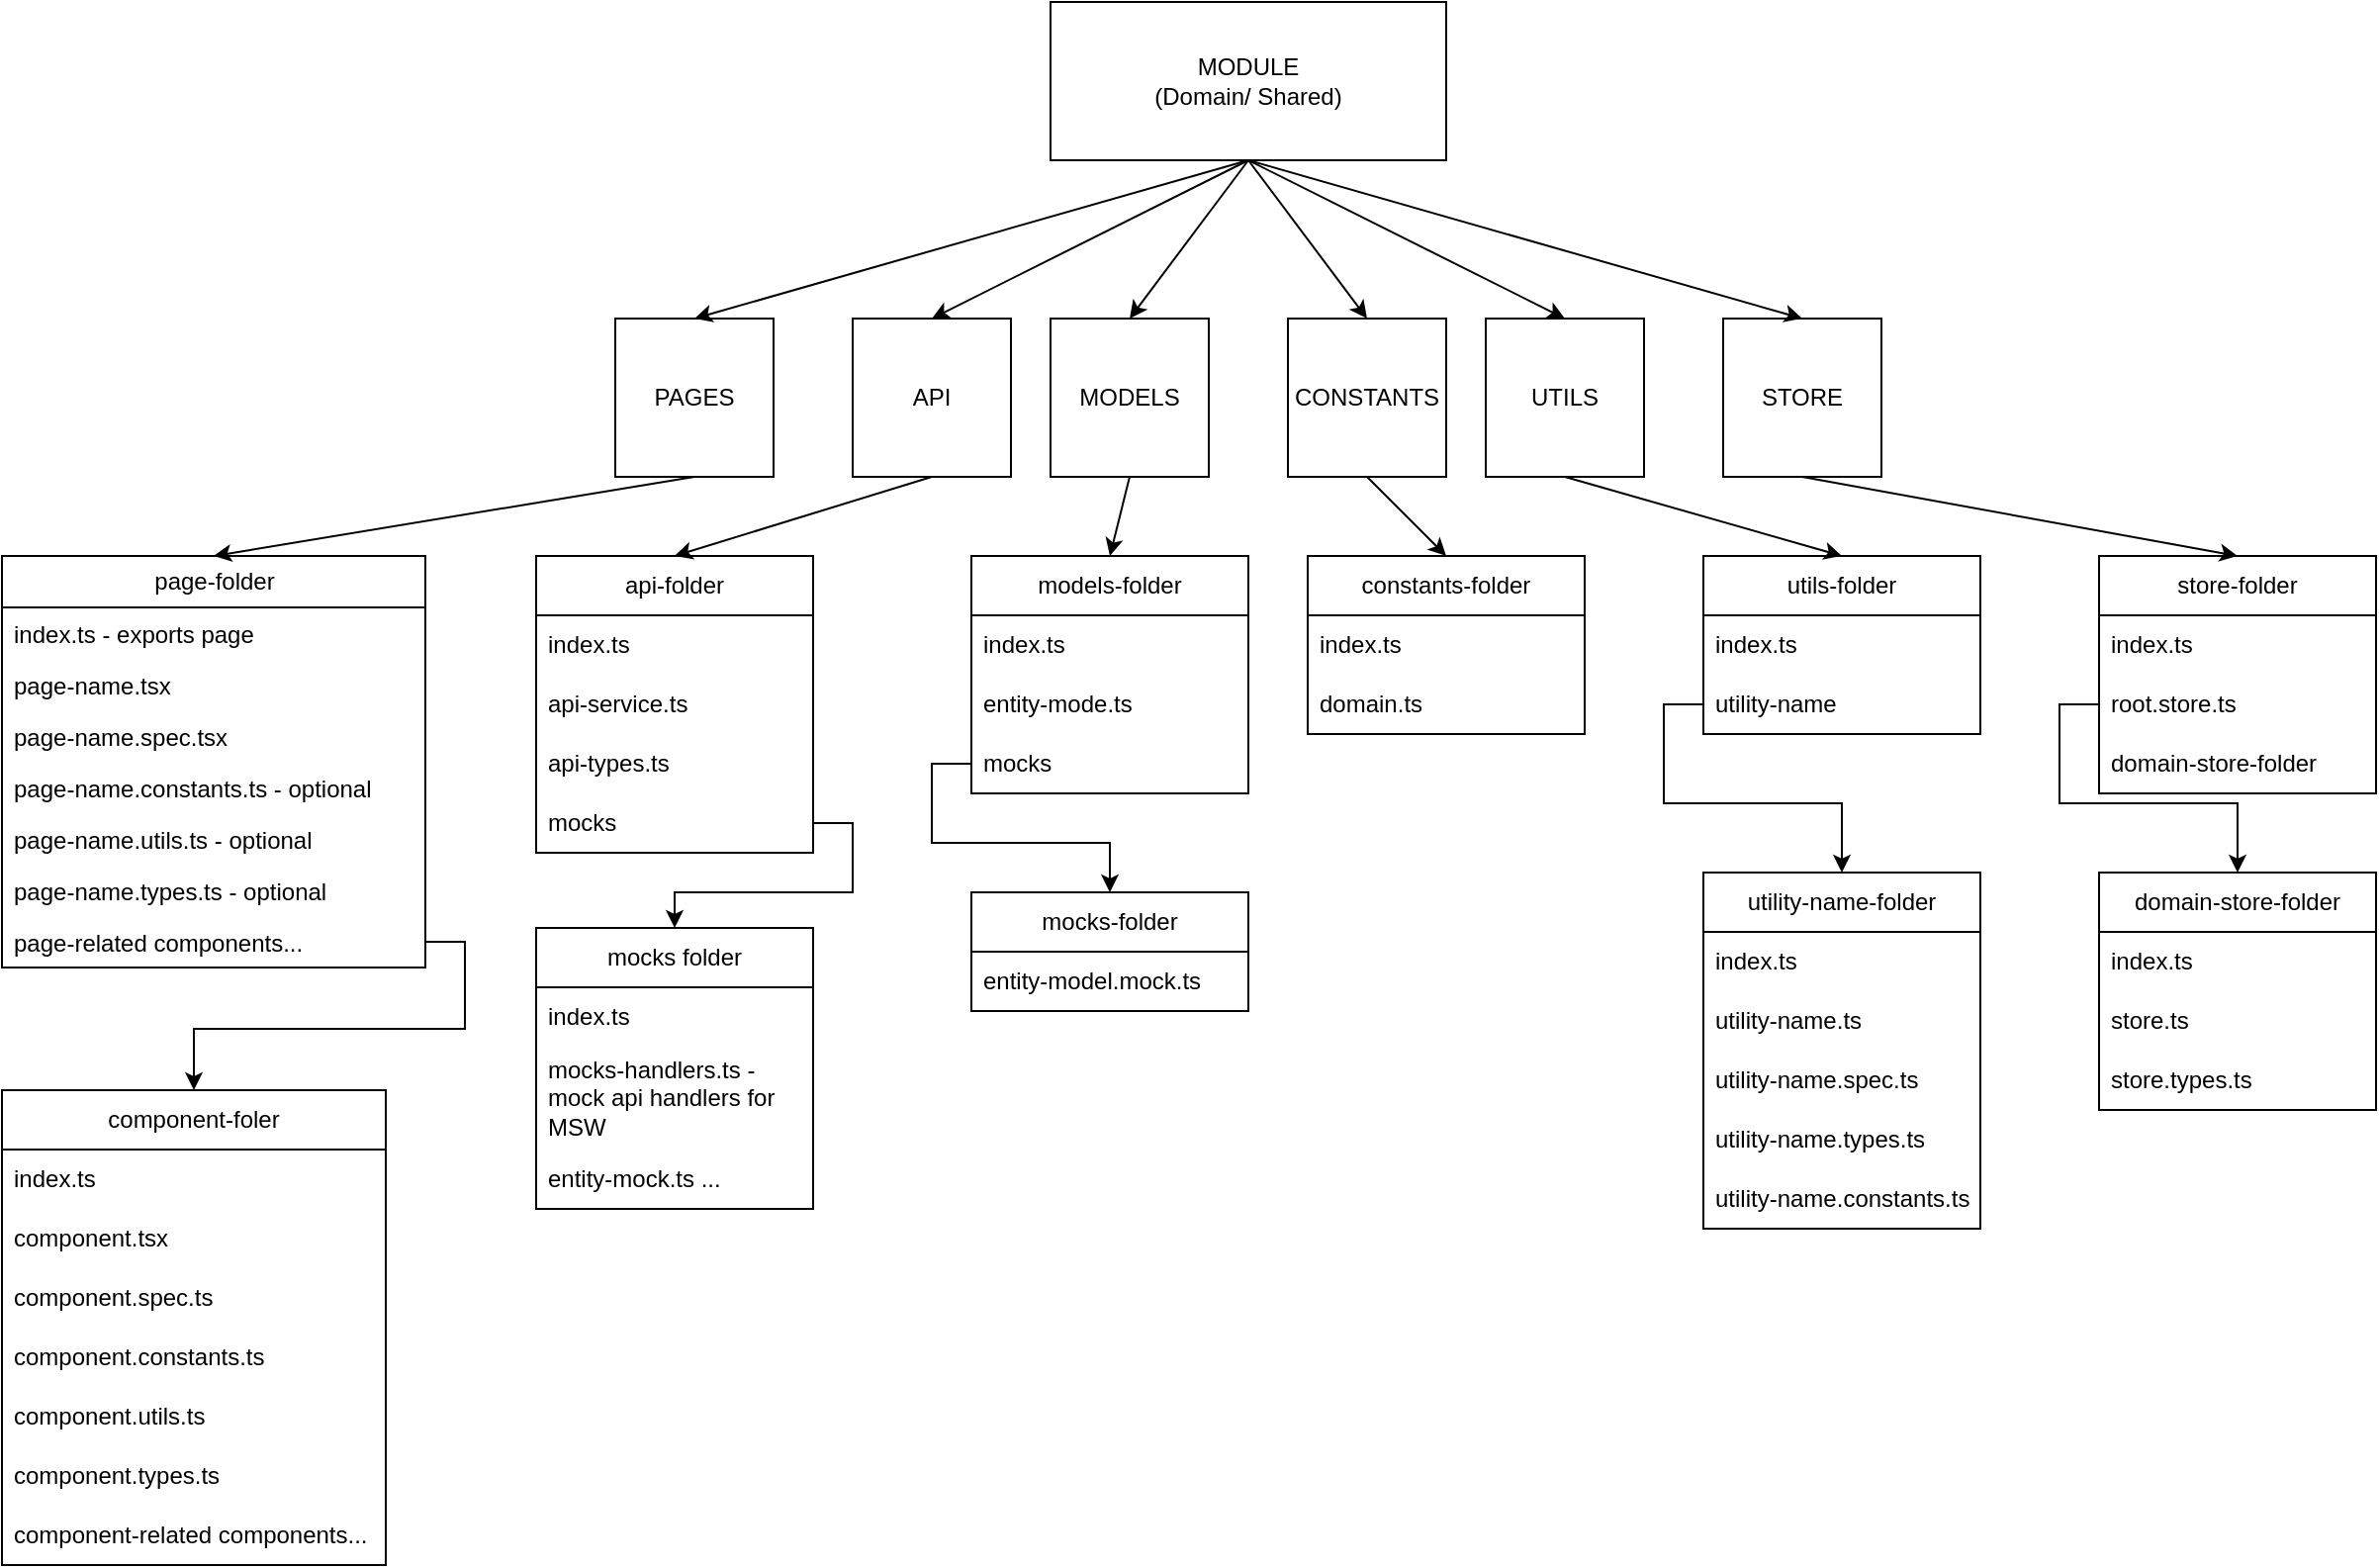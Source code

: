 <mxfile version="22.1.3" type="device">
  <diagram name="Page-1" id="PfWwRaDQkMG6hvJc0esG">
    <mxGraphModel dx="2098" dy="1186" grid="1" gridSize="10" guides="1" tooltips="1" connect="1" arrows="1" fold="1" page="1" pageScale="1" pageWidth="1200" pageHeight="1600" math="0" shadow="0">
      <root>
        <mxCell id="0" />
        <mxCell id="1" parent="0" />
        <mxCell id="uOEPLsn-xmdzCIrpGsqw-17" style="edgeStyle=orthogonalEdgeStyle;rounded=0;orthogonalLoop=1;jettySize=auto;html=1;exitX=1;exitY=0.5;exitDx=0;exitDy=0;" edge="1" parent="1" source="uOEPLsn-xmdzCIrpGsqw-1">
          <mxGeometry relative="1" as="geometry">
            <mxPoint x="720.222" y="120.111" as="targetPoint" />
            <Array as="points">
              <mxPoint x="710" y="120" />
              <mxPoint x="710" y="120" />
            </Array>
          </mxGeometry>
        </mxCell>
        <mxCell id="uOEPLsn-xmdzCIrpGsqw-1" value="MODULE&lt;br&gt;(Domain/ Shared)" style="rounded=0;whiteSpace=wrap;html=1;" vertex="1" parent="1">
          <mxGeometry x="580" y="80" width="200" height="80" as="geometry" />
        </mxCell>
        <mxCell id="uOEPLsn-xmdzCIrpGsqw-2" value="PAGES" style="rounded=0;whiteSpace=wrap;html=1;" vertex="1" parent="1">
          <mxGeometry x="360" y="240" width="80" height="80" as="geometry" />
        </mxCell>
        <mxCell id="uOEPLsn-xmdzCIrpGsqw-3" value="API" style="whiteSpace=wrap;html=1;aspect=fixed;" vertex="1" parent="1">
          <mxGeometry x="480" y="240" width="80" height="80" as="geometry" />
        </mxCell>
        <mxCell id="uOEPLsn-xmdzCIrpGsqw-4" value="MODELS" style="whiteSpace=wrap;html=1;aspect=fixed;" vertex="1" parent="1">
          <mxGeometry x="580" y="240" width="80" height="80" as="geometry" />
        </mxCell>
        <mxCell id="uOEPLsn-xmdzCIrpGsqw-5" value="CONSTANTS" style="whiteSpace=wrap;html=1;aspect=fixed;" vertex="1" parent="1">
          <mxGeometry x="700" y="240" width="80" height="80" as="geometry" />
        </mxCell>
        <mxCell id="uOEPLsn-xmdzCIrpGsqw-6" value="UTILS" style="whiteSpace=wrap;html=1;aspect=fixed;" vertex="1" parent="1">
          <mxGeometry x="800" y="240" width="80" height="80" as="geometry" />
        </mxCell>
        <mxCell id="uOEPLsn-xmdzCIrpGsqw-7" value="STORE" style="whiteSpace=wrap;html=1;aspect=fixed;" vertex="1" parent="1">
          <mxGeometry x="920" y="240" width="80" height="80" as="geometry" />
        </mxCell>
        <mxCell id="uOEPLsn-xmdzCIrpGsqw-8" value="" style="endArrow=classic;html=1;rounded=0;entryX=0.5;entryY=0;entryDx=0;entryDy=0;exitX=0.5;exitY=1;exitDx=0;exitDy=0;" edge="1" parent="1" source="uOEPLsn-xmdzCIrpGsqw-1" target="uOEPLsn-xmdzCIrpGsqw-2">
          <mxGeometry width="50" height="50" relative="1" as="geometry">
            <mxPoint x="340" y="220" as="sourcePoint" />
            <mxPoint x="390" y="170" as="targetPoint" />
          </mxGeometry>
        </mxCell>
        <mxCell id="uOEPLsn-xmdzCIrpGsqw-11" value="" style="endArrow=classic;html=1;rounded=0;entryX=0.5;entryY=0;entryDx=0;entryDy=0;exitX=0.5;exitY=1;exitDx=0;exitDy=0;" edge="1" parent="1" source="uOEPLsn-xmdzCIrpGsqw-1" target="uOEPLsn-xmdzCIrpGsqw-3">
          <mxGeometry width="50" height="50" relative="1" as="geometry">
            <mxPoint x="350" y="220" as="sourcePoint" />
            <mxPoint x="400" y="170" as="targetPoint" />
          </mxGeometry>
        </mxCell>
        <mxCell id="uOEPLsn-xmdzCIrpGsqw-12" value="" style="endArrow=classic;html=1;rounded=0;entryX=0.5;entryY=0;entryDx=0;entryDy=0;exitX=0.5;exitY=1;exitDx=0;exitDy=0;" edge="1" parent="1" source="uOEPLsn-xmdzCIrpGsqw-1" target="uOEPLsn-xmdzCIrpGsqw-4">
          <mxGeometry width="50" height="50" relative="1" as="geometry">
            <mxPoint x="380" y="160" as="sourcePoint" />
            <mxPoint x="510" y="150" as="targetPoint" />
          </mxGeometry>
        </mxCell>
        <mxCell id="uOEPLsn-xmdzCIrpGsqw-13" value="" style="endArrow=classic;html=1;rounded=0;entryX=0.5;entryY=0;entryDx=0;entryDy=0;exitX=0.5;exitY=1;exitDx=0;exitDy=0;" edge="1" parent="1" source="uOEPLsn-xmdzCIrpGsqw-1" target="uOEPLsn-xmdzCIrpGsqw-5">
          <mxGeometry width="50" height="50" relative="1" as="geometry">
            <mxPoint x="480" y="160" as="sourcePoint" />
            <mxPoint x="530" y="110" as="targetPoint" />
          </mxGeometry>
        </mxCell>
        <mxCell id="uOEPLsn-xmdzCIrpGsqw-15" value="" style="endArrow=classic;html=1;rounded=0;entryX=0.5;entryY=0;entryDx=0;entryDy=0;exitX=0.5;exitY=1;exitDx=0;exitDy=0;" edge="1" parent="1" source="uOEPLsn-xmdzCIrpGsqw-1" target="uOEPLsn-xmdzCIrpGsqw-6">
          <mxGeometry width="50" height="50" relative="1" as="geometry">
            <mxPoint x="470" y="300" as="sourcePoint" />
            <mxPoint x="520" y="250" as="targetPoint" />
          </mxGeometry>
        </mxCell>
        <mxCell id="uOEPLsn-xmdzCIrpGsqw-16" value="" style="endArrow=classic;html=1;rounded=0;entryX=0.5;entryY=0;entryDx=0;entryDy=0;exitX=0.5;exitY=1;exitDx=0;exitDy=0;" edge="1" parent="1" source="uOEPLsn-xmdzCIrpGsqw-1" target="uOEPLsn-xmdzCIrpGsqw-7">
          <mxGeometry width="50" height="50" relative="1" as="geometry">
            <mxPoint x="380" y="160" as="sourcePoint" />
            <mxPoint x="520" y="250" as="targetPoint" />
          </mxGeometry>
        </mxCell>
        <mxCell id="uOEPLsn-xmdzCIrpGsqw-30" value="page-folder" style="swimlane;fontStyle=0;childLayout=stackLayout;horizontal=1;startSize=26;fillColor=none;horizontalStack=0;resizeParent=1;resizeParentMax=0;resizeLast=0;collapsible=1;marginBottom=0;html=1;" vertex="1" parent="1">
          <mxGeometry x="50" y="360" width="214" height="208" as="geometry" />
        </mxCell>
        <mxCell id="uOEPLsn-xmdzCIrpGsqw-31" value="index.ts - exports page" style="text;strokeColor=none;fillColor=none;align=left;verticalAlign=top;spacingLeft=4;spacingRight=4;overflow=hidden;rotatable=0;points=[[0,0.5],[1,0.5]];portConstraint=eastwest;whiteSpace=wrap;html=1;" vertex="1" parent="uOEPLsn-xmdzCIrpGsqw-30">
          <mxGeometry y="26" width="214" height="26" as="geometry" />
        </mxCell>
        <mxCell id="uOEPLsn-xmdzCIrpGsqw-32" value="page-name.tsx" style="text;strokeColor=none;fillColor=none;align=left;verticalAlign=top;spacingLeft=4;spacingRight=4;overflow=hidden;rotatable=0;points=[[0,0.5],[1,0.5]];portConstraint=eastwest;whiteSpace=wrap;html=1;" vertex="1" parent="uOEPLsn-xmdzCIrpGsqw-30">
          <mxGeometry y="52" width="214" height="26" as="geometry" />
        </mxCell>
        <mxCell id="uOEPLsn-xmdzCIrpGsqw-33" value="page-name.spec.tsx" style="text;strokeColor=none;fillColor=none;align=left;verticalAlign=top;spacingLeft=4;spacingRight=4;overflow=hidden;rotatable=0;points=[[0,0.5],[1,0.5]];portConstraint=eastwest;whiteSpace=wrap;html=1;" vertex="1" parent="uOEPLsn-xmdzCIrpGsqw-30">
          <mxGeometry y="78" width="214" height="26" as="geometry" />
        </mxCell>
        <mxCell id="uOEPLsn-xmdzCIrpGsqw-34" value="page-name.constants.ts - optional" style="text;strokeColor=none;fillColor=none;align=left;verticalAlign=top;spacingLeft=4;spacingRight=4;overflow=hidden;rotatable=0;points=[[0,0.5],[1,0.5]];portConstraint=eastwest;whiteSpace=wrap;html=1;" vertex="1" parent="uOEPLsn-xmdzCIrpGsqw-30">
          <mxGeometry y="104" width="214" height="26" as="geometry" />
        </mxCell>
        <mxCell id="uOEPLsn-xmdzCIrpGsqw-35" value="page-name.utils.ts - optional" style="text;strokeColor=none;fillColor=none;align=left;verticalAlign=top;spacingLeft=4;spacingRight=4;overflow=hidden;rotatable=0;points=[[0,0.5],[1,0.5]];portConstraint=eastwest;whiteSpace=wrap;html=1;" vertex="1" parent="uOEPLsn-xmdzCIrpGsqw-30">
          <mxGeometry y="130" width="214" height="26" as="geometry" />
        </mxCell>
        <mxCell id="uOEPLsn-xmdzCIrpGsqw-36" value="page-name.types.ts - optional" style="text;strokeColor=none;fillColor=none;align=left;verticalAlign=top;spacingLeft=4;spacingRight=4;overflow=hidden;rotatable=0;points=[[0,0.5],[1,0.5]];portConstraint=eastwest;whiteSpace=wrap;html=1;" vertex="1" parent="uOEPLsn-xmdzCIrpGsqw-30">
          <mxGeometry y="156" width="214" height="26" as="geometry" />
        </mxCell>
        <mxCell id="uOEPLsn-xmdzCIrpGsqw-41" value="page-related components..." style="text;strokeColor=none;fillColor=none;align=left;verticalAlign=top;spacingLeft=4;spacingRight=4;overflow=hidden;rotatable=0;points=[[0,0.5],[1,0.5]];portConstraint=eastwest;whiteSpace=wrap;html=1;" vertex="1" parent="uOEPLsn-xmdzCIrpGsqw-30">
          <mxGeometry y="182" width="214" height="26" as="geometry" />
        </mxCell>
        <mxCell id="uOEPLsn-xmdzCIrpGsqw-40" value="" style="endArrow=classic;html=1;rounded=0;entryX=0.5;entryY=0;entryDx=0;entryDy=0;exitX=0.5;exitY=1;exitDx=0;exitDy=0;" edge="1" parent="1" source="uOEPLsn-xmdzCIrpGsqw-2" target="uOEPLsn-xmdzCIrpGsqw-30">
          <mxGeometry width="50" height="50" relative="1" as="geometry">
            <mxPoint x="400" y="330" as="sourcePoint" />
            <mxPoint x="440" y="290" as="targetPoint" />
          </mxGeometry>
        </mxCell>
        <mxCell id="uOEPLsn-xmdzCIrpGsqw-42" value="component-foler" style="swimlane;fontStyle=0;childLayout=stackLayout;horizontal=1;startSize=30;horizontalStack=0;resizeParent=1;resizeParentMax=0;resizeLast=0;collapsible=1;marginBottom=0;whiteSpace=wrap;html=1;" vertex="1" parent="1">
          <mxGeometry x="50" y="630" width="194" height="240" as="geometry" />
        </mxCell>
        <mxCell id="uOEPLsn-xmdzCIrpGsqw-43" value="index.ts&lt;br&gt;" style="text;strokeColor=none;fillColor=none;align=left;verticalAlign=middle;spacingLeft=4;spacingRight=4;overflow=hidden;points=[[0,0.5],[1,0.5]];portConstraint=eastwest;rotatable=0;whiteSpace=wrap;html=1;" vertex="1" parent="uOEPLsn-xmdzCIrpGsqw-42">
          <mxGeometry y="30" width="194" height="30" as="geometry" />
        </mxCell>
        <mxCell id="uOEPLsn-xmdzCIrpGsqw-44" value="component.tsx&lt;br&gt;" style="text;strokeColor=none;fillColor=none;align=left;verticalAlign=middle;spacingLeft=4;spacingRight=4;overflow=hidden;points=[[0,0.5],[1,0.5]];portConstraint=eastwest;rotatable=0;whiteSpace=wrap;html=1;" vertex="1" parent="uOEPLsn-xmdzCIrpGsqw-42">
          <mxGeometry y="60" width="194" height="30" as="geometry" />
        </mxCell>
        <mxCell id="uOEPLsn-xmdzCIrpGsqw-45" value="component.spec.ts&lt;br&gt;" style="text;strokeColor=none;fillColor=none;align=left;verticalAlign=middle;spacingLeft=4;spacingRight=4;overflow=hidden;points=[[0,0.5],[1,0.5]];portConstraint=eastwest;rotatable=0;whiteSpace=wrap;html=1;" vertex="1" parent="uOEPLsn-xmdzCIrpGsqw-42">
          <mxGeometry y="90" width="194" height="30" as="geometry" />
        </mxCell>
        <mxCell id="uOEPLsn-xmdzCIrpGsqw-48" value="component.constants.ts" style="text;strokeColor=none;fillColor=none;align=left;verticalAlign=middle;spacingLeft=4;spacingRight=4;overflow=hidden;points=[[0,0.5],[1,0.5]];portConstraint=eastwest;rotatable=0;whiteSpace=wrap;html=1;" vertex="1" parent="uOEPLsn-xmdzCIrpGsqw-42">
          <mxGeometry y="120" width="194" height="30" as="geometry" />
        </mxCell>
        <mxCell id="uOEPLsn-xmdzCIrpGsqw-49" value="component.utils.ts" style="text;strokeColor=none;fillColor=none;align=left;verticalAlign=middle;spacingLeft=4;spacingRight=4;overflow=hidden;points=[[0,0.5],[1,0.5]];portConstraint=eastwest;rotatable=0;whiteSpace=wrap;html=1;" vertex="1" parent="uOEPLsn-xmdzCIrpGsqw-42">
          <mxGeometry y="150" width="194" height="30" as="geometry" />
        </mxCell>
        <mxCell id="uOEPLsn-xmdzCIrpGsqw-50" value="component.types.ts" style="text;strokeColor=none;fillColor=none;align=left;verticalAlign=middle;spacingLeft=4;spacingRight=4;overflow=hidden;points=[[0,0.5],[1,0.5]];portConstraint=eastwest;rotatable=0;whiteSpace=wrap;html=1;" vertex="1" parent="uOEPLsn-xmdzCIrpGsqw-42">
          <mxGeometry y="180" width="194" height="30" as="geometry" />
        </mxCell>
        <mxCell id="uOEPLsn-xmdzCIrpGsqw-51" value="component-related components..." style="text;strokeColor=none;fillColor=none;align=left;verticalAlign=middle;spacingLeft=4;spacingRight=4;overflow=hidden;points=[[0,0.5],[1,0.5]];portConstraint=eastwest;rotatable=0;whiteSpace=wrap;html=1;" vertex="1" parent="uOEPLsn-xmdzCIrpGsqw-42">
          <mxGeometry y="210" width="194" height="30" as="geometry" />
        </mxCell>
        <mxCell id="uOEPLsn-xmdzCIrpGsqw-46" style="edgeStyle=orthogonalEdgeStyle;rounded=0;orthogonalLoop=1;jettySize=auto;html=1;exitX=1;exitY=0.5;exitDx=0;exitDy=0;" edge="1" parent="1" source="uOEPLsn-xmdzCIrpGsqw-41" target="uOEPLsn-xmdzCIrpGsqw-42">
          <mxGeometry relative="1" as="geometry" />
        </mxCell>
        <mxCell id="uOEPLsn-xmdzCIrpGsqw-52" value="api-folder" style="swimlane;fontStyle=0;childLayout=stackLayout;horizontal=1;startSize=30;horizontalStack=0;resizeParent=1;resizeParentMax=0;resizeLast=0;collapsible=1;marginBottom=0;whiteSpace=wrap;html=1;" vertex="1" parent="1">
          <mxGeometry x="320" y="360" width="140" height="150" as="geometry" />
        </mxCell>
        <mxCell id="uOEPLsn-xmdzCIrpGsqw-53" value="index.ts" style="text;strokeColor=none;fillColor=none;align=left;verticalAlign=middle;spacingLeft=4;spacingRight=4;overflow=hidden;points=[[0,0.5],[1,0.5]];portConstraint=eastwest;rotatable=0;whiteSpace=wrap;html=1;" vertex="1" parent="uOEPLsn-xmdzCIrpGsqw-52">
          <mxGeometry y="30" width="140" height="30" as="geometry" />
        </mxCell>
        <mxCell id="uOEPLsn-xmdzCIrpGsqw-54" value="api-service.ts" style="text;strokeColor=none;fillColor=none;align=left;verticalAlign=middle;spacingLeft=4;spacingRight=4;overflow=hidden;points=[[0,0.5],[1,0.5]];portConstraint=eastwest;rotatable=0;whiteSpace=wrap;html=1;" vertex="1" parent="uOEPLsn-xmdzCIrpGsqw-52">
          <mxGeometry y="60" width="140" height="30" as="geometry" />
        </mxCell>
        <mxCell id="uOEPLsn-xmdzCIrpGsqw-55" value="api-types.ts" style="text;strokeColor=none;fillColor=none;align=left;verticalAlign=middle;spacingLeft=4;spacingRight=4;overflow=hidden;points=[[0,0.5],[1,0.5]];portConstraint=eastwest;rotatable=0;whiteSpace=wrap;html=1;" vertex="1" parent="uOEPLsn-xmdzCIrpGsqw-52">
          <mxGeometry y="90" width="140" height="30" as="geometry" />
        </mxCell>
        <mxCell id="uOEPLsn-xmdzCIrpGsqw-57" value="mocks" style="text;strokeColor=none;fillColor=none;align=left;verticalAlign=middle;spacingLeft=4;spacingRight=4;overflow=hidden;points=[[0,0.5],[1,0.5]];portConstraint=eastwest;rotatable=0;whiteSpace=wrap;html=1;" vertex="1" parent="uOEPLsn-xmdzCIrpGsqw-52">
          <mxGeometry y="120" width="140" height="30" as="geometry" />
        </mxCell>
        <mxCell id="uOEPLsn-xmdzCIrpGsqw-56" value="" style="endArrow=classic;html=1;rounded=0;exitX=0.5;exitY=1;exitDx=0;exitDy=0;entryX=0.5;entryY=0;entryDx=0;entryDy=0;" edge="1" parent="1" source="uOEPLsn-xmdzCIrpGsqw-3" target="uOEPLsn-xmdzCIrpGsqw-52">
          <mxGeometry width="50" height="50" relative="1" as="geometry">
            <mxPoint x="680" y="610" as="sourcePoint" />
            <mxPoint x="600" y="520" as="targetPoint" />
          </mxGeometry>
        </mxCell>
        <mxCell id="uOEPLsn-xmdzCIrpGsqw-58" value="mocks folder" style="swimlane;fontStyle=0;childLayout=stackLayout;horizontal=1;startSize=30;horizontalStack=0;resizeParent=1;resizeParentMax=0;resizeLast=0;collapsible=1;marginBottom=0;whiteSpace=wrap;html=1;" vertex="1" parent="1">
          <mxGeometry x="320" y="548" width="140" height="142" as="geometry" />
        </mxCell>
        <mxCell id="uOEPLsn-xmdzCIrpGsqw-59" value="index.ts" style="text;strokeColor=none;fillColor=none;align=left;verticalAlign=middle;spacingLeft=4;spacingRight=4;overflow=hidden;points=[[0,0.5],[1,0.5]];portConstraint=eastwest;rotatable=0;whiteSpace=wrap;html=1;" vertex="1" parent="uOEPLsn-xmdzCIrpGsqw-58">
          <mxGeometry y="30" width="140" height="30" as="geometry" />
        </mxCell>
        <mxCell id="uOEPLsn-xmdzCIrpGsqw-60" value="mocks-handlers.ts -&amp;nbsp; mock api handlers for MSW" style="text;strokeColor=none;fillColor=none;align=left;verticalAlign=middle;spacingLeft=4;spacingRight=4;overflow=hidden;points=[[0,0.5],[1,0.5]];portConstraint=eastwest;rotatable=0;whiteSpace=wrap;html=1;" vertex="1" parent="uOEPLsn-xmdzCIrpGsqw-58">
          <mxGeometry y="60" width="140" height="52" as="geometry" />
        </mxCell>
        <mxCell id="uOEPLsn-xmdzCIrpGsqw-61" value="entity-mock.ts ..." style="text;strokeColor=none;fillColor=none;align=left;verticalAlign=middle;spacingLeft=4;spacingRight=4;overflow=hidden;points=[[0,0.5],[1,0.5]];portConstraint=eastwest;rotatable=0;whiteSpace=wrap;html=1;" vertex="1" parent="uOEPLsn-xmdzCIrpGsqw-58">
          <mxGeometry y="112" width="140" height="30" as="geometry" />
        </mxCell>
        <mxCell id="uOEPLsn-xmdzCIrpGsqw-62" style="edgeStyle=orthogonalEdgeStyle;rounded=0;orthogonalLoop=1;jettySize=auto;html=1;exitX=1;exitY=0.5;exitDx=0;exitDy=0;entryX=0.5;entryY=0;entryDx=0;entryDy=0;" edge="1" parent="1" source="uOEPLsn-xmdzCIrpGsqw-57" target="uOEPLsn-xmdzCIrpGsqw-58">
          <mxGeometry relative="1" as="geometry" />
        </mxCell>
        <mxCell id="uOEPLsn-xmdzCIrpGsqw-63" value="models-folder" style="swimlane;fontStyle=0;childLayout=stackLayout;horizontal=1;startSize=30;horizontalStack=0;resizeParent=1;resizeParentMax=0;resizeLast=0;collapsible=1;marginBottom=0;whiteSpace=wrap;html=1;" vertex="1" parent="1">
          <mxGeometry x="540" y="360" width="140" height="120" as="geometry" />
        </mxCell>
        <mxCell id="uOEPLsn-xmdzCIrpGsqw-64" value="index.ts" style="text;strokeColor=none;fillColor=none;align=left;verticalAlign=middle;spacingLeft=4;spacingRight=4;overflow=hidden;points=[[0,0.5],[1,0.5]];portConstraint=eastwest;rotatable=0;whiteSpace=wrap;html=1;" vertex="1" parent="uOEPLsn-xmdzCIrpGsqw-63">
          <mxGeometry y="30" width="140" height="30" as="geometry" />
        </mxCell>
        <mxCell id="uOEPLsn-xmdzCIrpGsqw-73" value="entity-mode.ts" style="text;strokeColor=none;fillColor=none;align=left;verticalAlign=middle;spacingLeft=4;spacingRight=4;overflow=hidden;points=[[0,0.5],[1,0.5]];portConstraint=eastwest;rotatable=0;whiteSpace=wrap;html=1;" vertex="1" parent="uOEPLsn-xmdzCIrpGsqw-63">
          <mxGeometry y="60" width="140" height="30" as="geometry" />
        </mxCell>
        <mxCell id="uOEPLsn-xmdzCIrpGsqw-74" value="mocks" style="text;strokeColor=none;fillColor=none;align=left;verticalAlign=middle;spacingLeft=4;spacingRight=4;overflow=hidden;points=[[0,0.5],[1,0.5]];portConstraint=eastwest;rotatable=0;whiteSpace=wrap;html=1;" vertex="1" parent="uOEPLsn-xmdzCIrpGsqw-63">
          <mxGeometry y="90" width="140" height="30" as="geometry" />
        </mxCell>
        <mxCell id="uOEPLsn-xmdzCIrpGsqw-67" value="" style="endArrow=classic;html=1;rounded=0;entryX=0.5;entryY=0;entryDx=0;entryDy=0;exitX=0.5;exitY=1;exitDx=0;exitDy=0;" edge="1" parent="1" source="uOEPLsn-xmdzCIrpGsqw-4" target="uOEPLsn-xmdzCIrpGsqw-63">
          <mxGeometry width="50" height="50" relative="1" as="geometry">
            <mxPoint x="480" y="420" as="sourcePoint" />
            <mxPoint x="530" y="370" as="targetPoint" />
          </mxGeometry>
        </mxCell>
        <mxCell id="uOEPLsn-xmdzCIrpGsqw-75" value="mocks-folder" style="swimlane;fontStyle=0;childLayout=stackLayout;horizontal=1;startSize=30;horizontalStack=0;resizeParent=1;resizeParentMax=0;resizeLast=0;collapsible=1;marginBottom=0;whiteSpace=wrap;html=1;" vertex="1" parent="1">
          <mxGeometry x="540" y="530" width="140" height="60" as="geometry" />
        </mxCell>
        <mxCell id="uOEPLsn-xmdzCIrpGsqw-76" value="entity-model.mock.ts" style="text;strokeColor=none;fillColor=none;align=left;verticalAlign=middle;spacingLeft=4;spacingRight=4;overflow=hidden;points=[[0,0.5],[1,0.5]];portConstraint=eastwest;rotatable=0;whiteSpace=wrap;html=1;" vertex="1" parent="uOEPLsn-xmdzCIrpGsqw-75">
          <mxGeometry y="30" width="140" height="30" as="geometry" />
        </mxCell>
        <mxCell id="uOEPLsn-xmdzCIrpGsqw-80" style="edgeStyle=orthogonalEdgeStyle;rounded=0;orthogonalLoop=1;jettySize=auto;html=1;" edge="1" parent="1" source="uOEPLsn-xmdzCIrpGsqw-74" target="uOEPLsn-xmdzCIrpGsqw-75">
          <mxGeometry relative="1" as="geometry" />
        </mxCell>
        <mxCell id="uOEPLsn-xmdzCIrpGsqw-81" value="constants-folder" style="swimlane;fontStyle=0;childLayout=stackLayout;horizontal=1;startSize=30;horizontalStack=0;resizeParent=1;resizeParentMax=0;resizeLast=0;collapsible=1;marginBottom=0;whiteSpace=wrap;html=1;" vertex="1" parent="1">
          <mxGeometry x="710" y="360" width="140" height="90" as="geometry" />
        </mxCell>
        <mxCell id="uOEPLsn-xmdzCIrpGsqw-82" value="index.ts" style="text;strokeColor=none;fillColor=none;align=left;verticalAlign=middle;spacingLeft=4;spacingRight=4;overflow=hidden;points=[[0,0.5],[1,0.5]];portConstraint=eastwest;rotatable=0;whiteSpace=wrap;html=1;" vertex="1" parent="uOEPLsn-xmdzCIrpGsqw-81">
          <mxGeometry y="30" width="140" height="30" as="geometry" />
        </mxCell>
        <mxCell id="uOEPLsn-xmdzCIrpGsqw-83" value="domain.ts" style="text;strokeColor=none;fillColor=none;align=left;verticalAlign=middle;spacingLeft=4;spacingRight=4;overflow=hidden;points=[[0,0.5],[1,0.5]];portConstraint=eastwest;rotatable=0;whiteSpace=wrap;html=1;" vertex="1" parent="uOEPLsn-xmdzCIrpGsqw-81">
          <mxGeometry y="60" width="140" height="30" as="geometry" />
        </mxCell>
        <mxCell id="uOEPLsn-xmdzCIrpGsqw-85" value="" style="endArrow=classic;html=1;rounded=0;entryX=0.5;entryY=0;entryDx=0;entryDy=0;exitX=0.5;exitY=1;exitDx=0;exitDy=0;" edge="1" parent="1" source="uOEPLsn-xmdzCIrpGsqw-5" target="uOEPLsn-xmdzCIrpGsqw-81">
          <mxGeometry width="50" height="50" relative="1" as="geometry">
            <mxPoint x="655" y="370" as="sourcePoint" />
            <mxPoint x="705" y="320" as="targetPoint" />
          </mxGeometry>
        </mxCell>
        <mxCell id="uOEPLsn-xmdzCIrpGsqw-86" value="utils-folder" style="swimlane;fontStyle=0;childLayout=stackLayout;horizontal=1;startSize=30;horizontalStack=0;resizeParent=1;resizeParentMax=0;resizeLast=0;collapsible=1;marginBottom=0;whiteSpace=wrap;html=1;" vertex="1" parent="1">
          <mxGeometry x="910" y="360" width="140" height="90" as="geometry" />
        </mxCell>
        <mxCell id="uOEPLsn-xmdzCIrpGsqw-87" value="index.ts" style="text;strokeColor=none;fillColor=none;align=left;verticalAlign=middle;spacingLeft=4;spacingRight=4;overflow=hidden;points=[[0,0.5],[1,0.5]];portConstraint=eastwest;rotatable=0;whiteSpace=wrap;html=1;" vertex="1" parent="uOEPLsn-xmdzCIrpGsqw-86">
          <mxGeometry y="30" width="140" height="30" as="geometry" />
        </mxCell>
        <mxCell id="uOEPLsn-xmdzCIrpGsqw-88" value="utility-name" style="text;strokeColor=none;fillColor=none;align=left;verticalAlign=middle;spacingLeft=4;spacingRight=4;overflow=hidden;points=[[0,0.5],[1,0.5]];portConstraint=eastwest;rotatable=0;whiteSpace=wrap;html=1;" vertex="1" parent="uOEPLsn-xmdzCIrpGsqw-86">
          <mxGeometry y="60" width="140" height="30" as="geometry" />
        </mxCell>
        <mxCell id="uOEPLsn-xmdzCIrpGsqw-90" value="utility-name-folder" style="swimlane;fontStyle=0;childLayout=stackLayout;horizontal=1;startSize=30;horizontalStack=0;resizeParent=1;resizeParentMax=0;resizeLast=0;collapsible=1;marginBottom=0;whiteSpace=wrap;html=1;" vertex="1" parent="1">
          <mxGeometry x="910" y="520" width="140" height="180" as="geometry" />
        </mxCell>
        <mxCell id="uOEPLsn-xmdzCIrpGsqw-91" value="index.ts" style="text;strokeColor=none;fillColor=none;align=left;verticalAlign=middle;spacingLeft=4;spacingRight=4;overflow=hidden;points=[[0,0.5],[1,0.5]];portConstraint=eastwest;rotatable=0;whiteSpace=wrap;html=1;" vertex="1" parent="uOEPLsn-xmdzCIrpGsqw-90">
          <mxGeometry y="30" width="140" height="30" as="geometry" />
        </mxCell>
        <mxCell id="uOEPLsn-xmdzCIrpGsqw-92" value="utility-name.ts" style="text;strokeColor=none;fillColor=none;align=left;verticalAlign=middle;spacingLeft=4;spacingRight=4;overflow=hidden;points=[[0,0.5],[1,0.5]];portConstraint=eastwest;rotatable=0;whiteSpace=wrap;html=1;" vertex="1" parent="uOEPLsn-xmdzCIrpGsqw-90">
          <mxGeometry y="60" width="140" height="30" as="geometry" />
        </mxCell>
        <mxCell id="uOEPLsn-xmdzCIrpGsqw-93" value="utility-name.spec.ts" style="text;strokeColor=none;fillColor=none;align=left;verticalAlign=middle;spacingLeft=4;spacingRight=4;overflow=hidden;points=[[0,0.5],[1,0.5]];portConstraint=eastwest;rotatable=0;whiteSpace=wrap;html=1;" vertex="1" parent="uOEPLsn-xmdzCIrpGsqw-90">
          <mxGeometry y="90" width="140" height="30" as="geometry" />
        </mxCell>
        <mxCell id="uOEPLsn-xmdzCIrpGsqw-95" value="utility-name.types.ts" style="text;strokeColor=none;fillColor=none;align=left;verticalAlign=middle;spacingLeft=4;spacingRight=4;overflow=hidden;points=[[0,0.5],[1,0.5]];portConstraint=eastwest;rotatable=0;whiteSpace=wrap;html=1;" vertex="1" parent="uOEPLsn-xmdzCIrpGsqw-90">
          <mxGeometry y="120" width="140" height="30" as="geometry" />
        </mxCell>
        <mxCell id="uOEPLsn-xmdzCIrpGsqw-96" value="utility-name.constants.ts" style="text;strokeColor=none;fillColor=none;align=left;verticalAlign=middle;spacingLeft=4;spacingRight=4;overflow=hidden;points=[[0,0.5],[1,0.5]];portConstraint=eastwest;rotatable=0;whiteSpace=wrap;html=1;" vertex="1" parent="uOEPLsn-xmdzCIrpGsqw-90">
          <mxGeometry y="150" width="140" height="30" as="geometry" />
        </mxCell>
        <mxCell id="uOEPLsn-xmdzCIrpGsqw-94" style="edgeStyle=orthogonalEdgeStyle;rounded=0;orthogonalLoop=1;jettySize=auto;html=1;entryX=0.5;entryY=0;entryDx=0;entryDy=0;" edge="1" parent="1" source="uOEPLsn-xmdzCIrpGsqw-88" target="uOEPLsn-xmdzCIrpGsqw-90">
          <mxGeometry relative="1" as="geometry" />
        </mxCell>
        <mxCell id="uOEPLsn-xmdzCIrpGsqw-98" value="store-folder" style="swimlane;fontStyle=0;childLayout=stackLayout;horizontal=1;startSize=30;horizontalStack=0;resizeParent=1;resizeParentMax=0;resizeLast=0;collapsible=1;marginBottom=0;whiteSpace=wrap;html=1;" vertex="1" parent="1">
          <mxGeometry x="1110" y="360" width="140" height="120" as="geometry" />
        </mxCell>
        <mxCell id="uOEPLsn-xmdzCIrpGsqw-99" value="index.ts" style="text;strokeColor=none;fillColor=none;align=left;verticalAlign=middle;spacingLeft=4;spacingRight=4;overflow=hidden;points=[[0,0.5],[1,0.5]];portConstraint=eastwest;rotatable=0;whiteSpace=wrap;html=1;" vertex="1" parent="uOEPLsn-xmdzCIrpGsqw-98">
          <mxGeometry y="30" width="140" height="30" as="geometry" />
        </mxCell>
        <mxCell id="uOEPLsn-xmdzCIrpGsqw-106" value="root.store.ts" style="text;strokeColor=none;fillColor=none;align=left;verticalAlign=middle;spacingLeft=4;spacingRight=4;overflow=hidden;points=[[0,0.5],[1,0.5]];portConstraint=eastwest;rotatable=0;whiteSpace=wrap;html=1;" vertex="1" parent="uOEPLsn-xmdzCIrpGsqw-98">
          <mxGeometry y="60" width="140" height="30" as="geometry" />
        </mxCell>
        <mxCell id="uOEPLsn-xmdzCIrpGsqw-113" value="domain-store-folder" style="text;strokeColor=none;fillColor=none;align=left;verticalAlign=middle;spacingLeft=4;spacingRight=4;overflow=hidden;points=[[0,0.5],[1,0.5]];portConstraint=eastwest;rotatable=0;whiteSpace=wrap;html=1;" vertex="1" parent="uOEPLsn-xmdzCIrpGsqw-98">
          <mxGeometry y="90" width="140" height="30" as="geometry" />
        </mxCell>
        <mxCell id="uOEPLsn-xmdzCIrpGsqw-102" value="" style="endArrow=classic;html=1;rounded=0;entryX=0.5;entryY=0;entryDx=0;entryDy=0;exitX=0.5;exitY=1;exitDx=0;exitDy=0;" edge="1" parent="1" source="uOEPLsn-xmdzCIrpGsqw-6" target="uOEPLsn-xmdzCIrpGsqw-86">
          <mxGeometry width="50" height="50" relative="1" as="geometry">
            <mxPoint x="1040" y="350" as="sourcePoint" />
            <mxPoint x="1090" y="300" as="targetPoint" />
          </mxGeometry>
        </mxCell>
        <mxCell id="uOEPLsn-xmdzCIrpGsqw-103" value="" style="endArrow=classic;html=1;rounded=0;entryX=0.5;entryY=0;entryDx=0;entryDy=0;exitX=0.5;exitY=1;exitDx=0;exitDy=0;" edge="1" parent="1" source="uOEPLsn-xmdzCIrpGsqw-7" target="uOEPLsn-xmdzCIrpGsqw-98">
          <mxGeometry width="50" height="50" relative="1" as="geometry">
            <mxPoint x="1030" y="330" as="sourcePoint" />
            <mxPoint x="1080" y="280" as="targetPoint" />
          </mxGeometry>
        </mxCell>
        <mxCell id="uOEPLsn-xmdzCIrpGsqw-107" value="domain-store-folder" style="swimlane;fontStyle=0;childLayout=stackLayout;horizontal=1;startSize=30;horizontalStack=0;resizeParent=1;resizeParentMax=0;resizeLast=0;collapsible=1;marginBottom=0;whiteSpace=wrap;html=1;" vertex="1" parent="1">
          <mxGeometry x="1110" y="520" width="140" height="120" as="geometry" />
        </mxCell>
        <mxCell id="uOEPLsn-xmdzCIrpGsqw-108" value="index.ts" style="text;strokeColor=none;fillColor=none;align=left;verticalAlign=middle;spacingLeft=4;spacingRight=4;overflow=hidden;points=[[0,0.5],[1,0.5]];portConstraint=eastwest;rotatable=0;whiteSpace=wrap;html=1;" vertex="1" parent="uOEPLsn-xmdzCIrpGsqw-107">
          <mxGeometry y="30" width="140" height="30" as="geometry" />
        </mxCell>
        <mxCell id="uOEPLsn-xmdzCIrpGsqw-109" value="store.ts" style="text;strokeColor=none;fillColor=none;align=left;verticalAlign=middle;spacingLeft=4;spacingRight=4;overflow=hidden;points=[[0,0.5],[1,0.5]];portConstraint=eastwest;rotatable=0;whiteSpace=wrap;html=1;" vertex="1" parent="uOEPLsn-xmdzCIrpGsqw-107">
          <mxGeometry y="60" width="140" height="30" as="geometry" />
        </mxCell>
        <mxCell id="uOEPLsn-xmdzCIrpGsqw-110" value="store.types.ts" style="text;strokeColor=none;fillColor=none;align=left;verticalAlign=middle;spacingLeft=4;spacingRight=4;overflow=hidden;points=[[0,0.5],[1,0.5]];portConstraint=eastwest;rotatable=0;whiteSpace=wrap;html=1;" vertex="1" parent="uOEPLsn-xmdzCIrpGsqw-107">
          <mxGeometry y="90" width="140" height="30" as="geometry" />
        </mxCell>
        <mxCell id="uOEPLsn-xmdzCIrpGsqw-111" style="edgeStyle=orthogonalEdgeStyle;rounded=0;orthogonalLoop=1;jettySize=auto;html=1;entryX=0.5;entryY=0;entryDx=0;entryDy=0;" edge="1" parent="1" source="uOEPLsn-xmdzCIrpGsqw-106" target="uOEPLsn-xmdzCIrpGsqw-107">
          <mxGeometry relative="1" as="geometry" />
        </mxCell>
      </root>
    </mxGraphModel>
  </diagram>
</mxfile>
